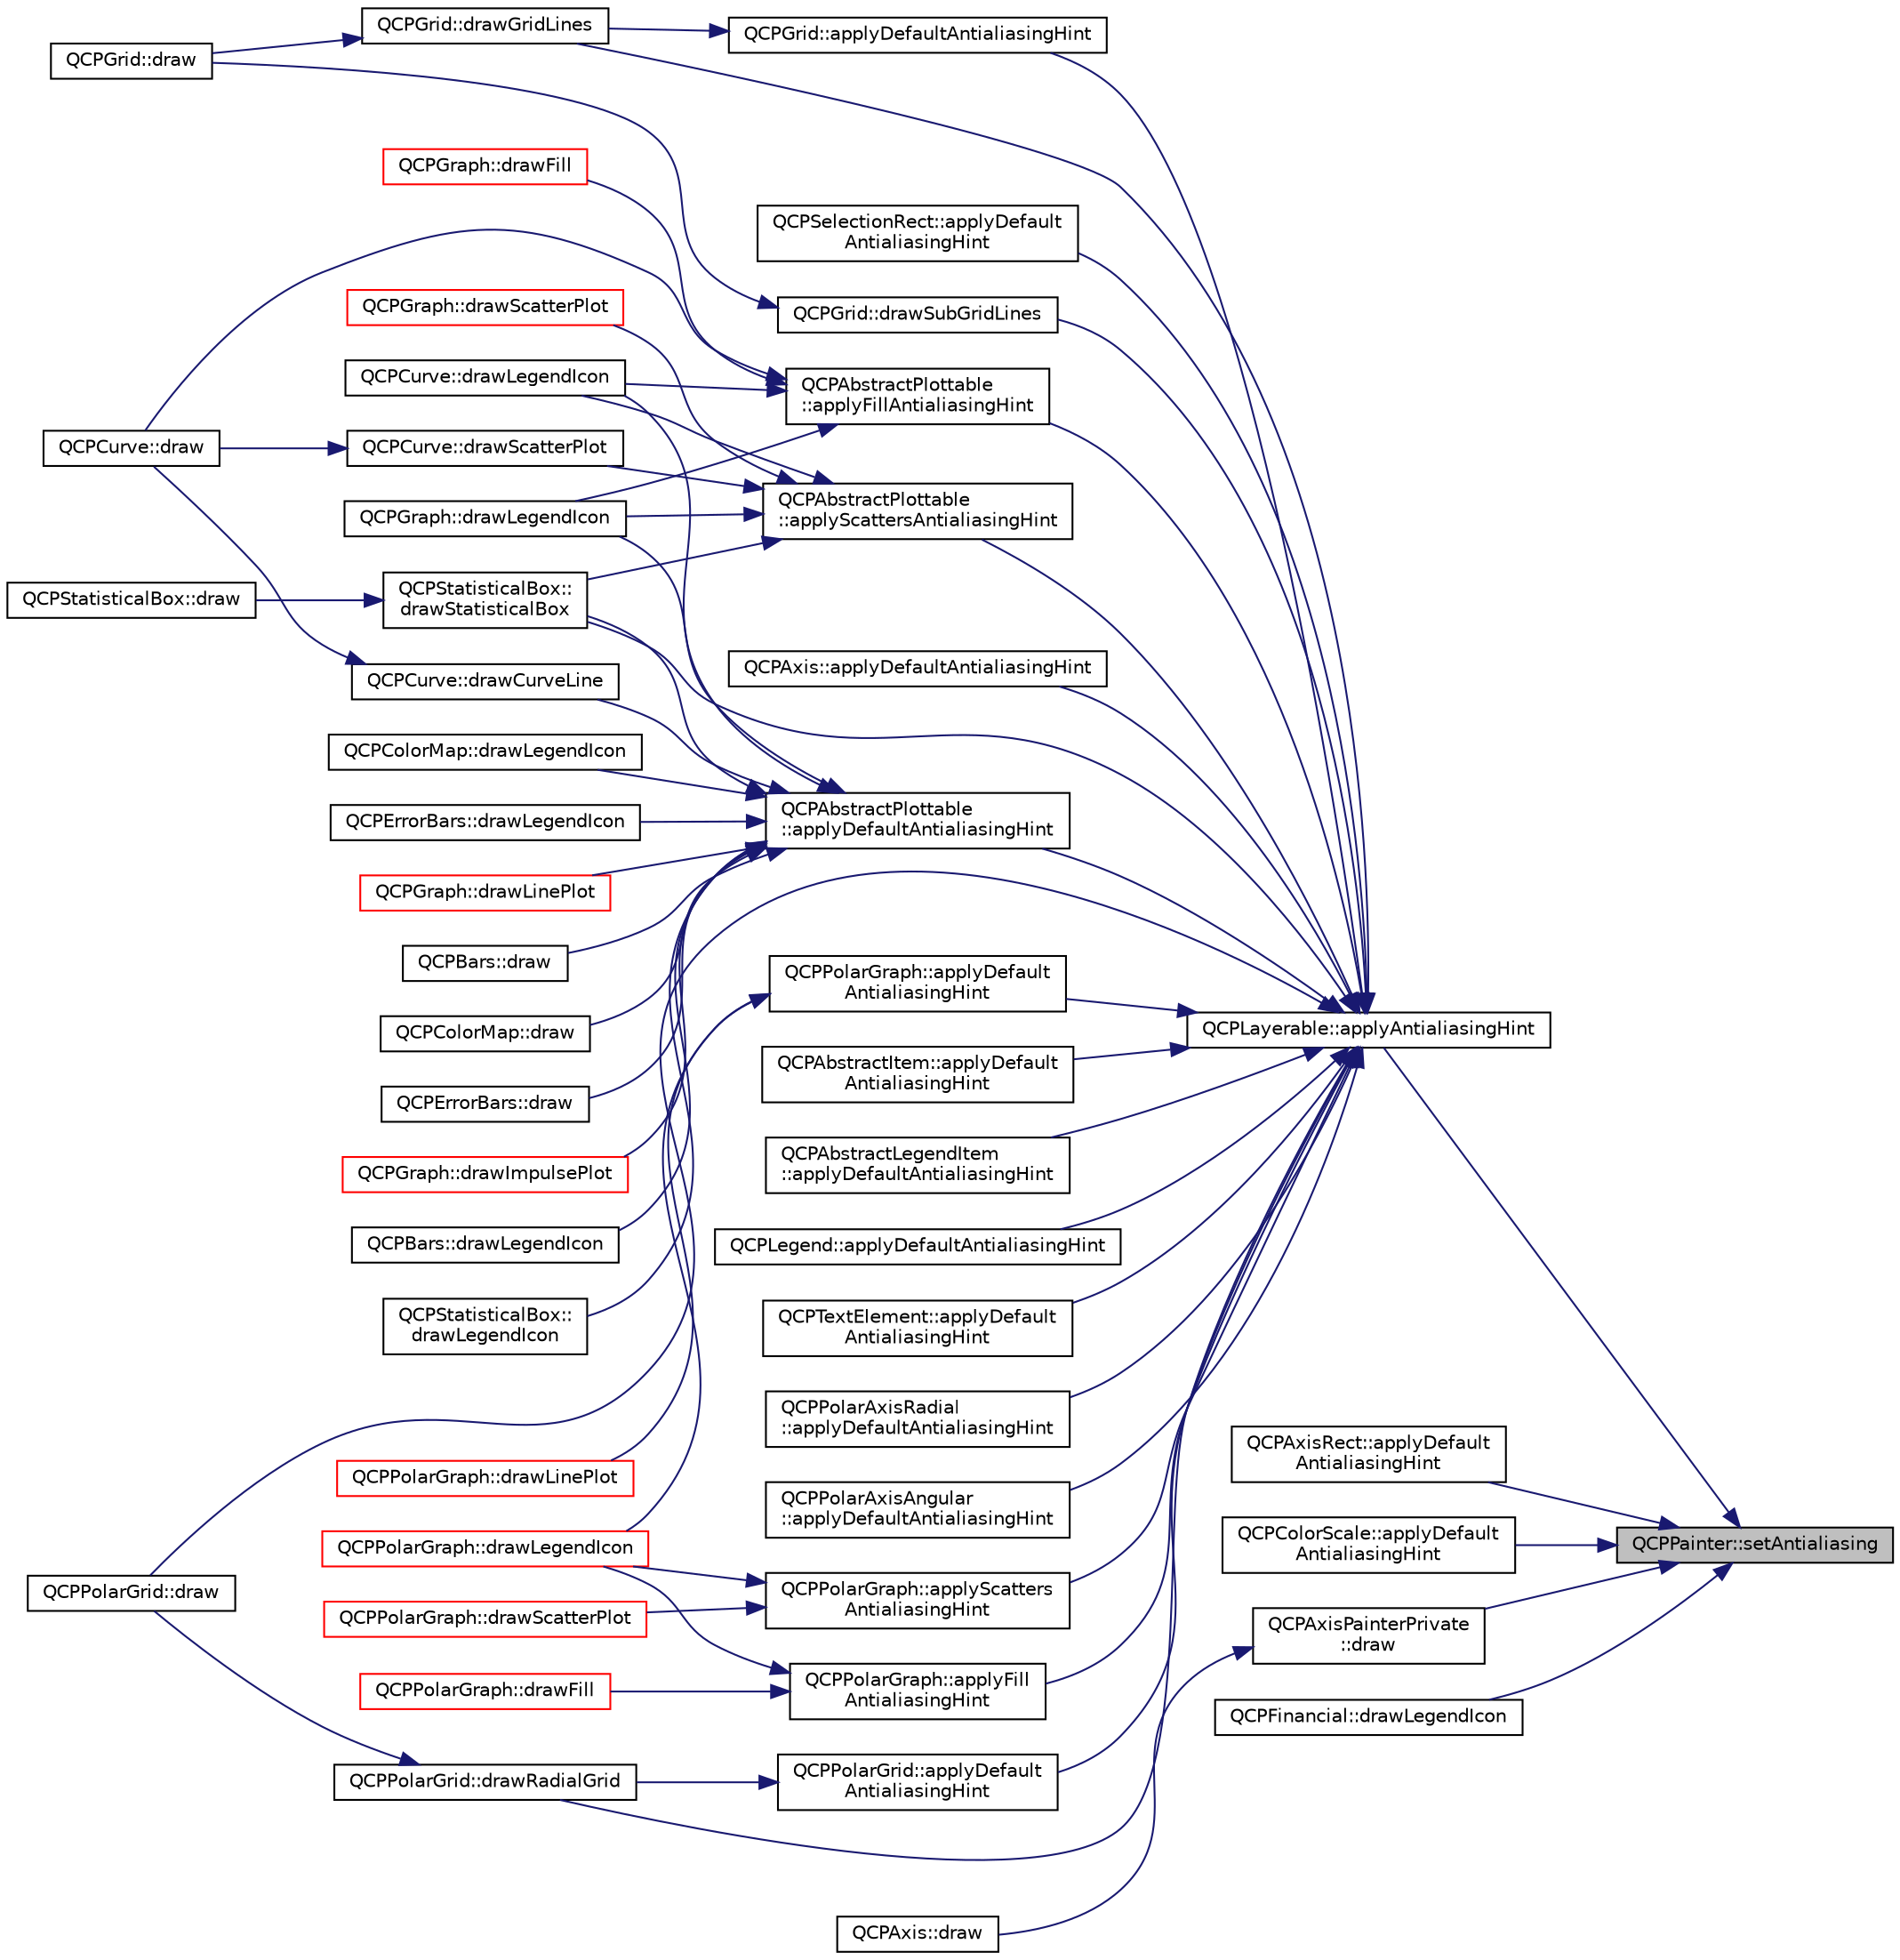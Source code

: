 digraph "QCPPainter::setAntialiasing"
{
 // LATEX_PDF_SIZE
  edge [fontname="Helvetica",fontsize="10",labelfontname="Helvetica",labelfontsize="10"];
  node [fontname="Helvetica",fontsize="10",shape=record];
  rankdir="RL";
  Node1 [label="QCPPainter::setAntialiasing",height=0.2,width=0.4,color="black", fillcolor="grey75", style="filled", fontcolor="black",tooltip=" "];
  Node1 -> Node2 [dir="back",color="midnightblue",fontsize="10",style="solid",fontname="Helvetica"];
  Node2 [label="QCPLayerable::applyAntialiasingHint",height=0.2,width=0.4,color="black", fillcolor="white", style="filled",URL="$classQCPLayerable.html#acb663e375d2d36dc5c55021ee5a2119b",tooltip=" "];
  Node2 -> Node3 [dir="back",color="midnightblue",fontsize="10",style="solid",fontname="Helvetica"];
  Node3 [label="QCPSelectionRect::applyDefault\lAntialiasingHint",height=0.2,width=0.4,color="black", fillcolor="white", style="filled",URL="$classQCPSelectionRect.html#aa854697618e16037ba9c73056abfb9bf",tooltip=" "];
  Node2 -> Node4 [dir="back",color="midnightblue",fontsize="10",style="solid",fontname="Helvetica"];
  Node4 [label="QCPGrid::applyDefaultAntialiasingHint",height=0.2,width=0.4,color="black", fillcolor="white", style="filled",URL="$classQCPGrid.html#a64fa48e16b4629f5df2a5029ab6e761c",tooltip=" "];
  Node4 -> Node5 [dir="back",color="midnightblue",fontsize="10",style="solid",fontname="Helvetica"];
  Node5 [label="QCPGrid::drawGridLines",height=0.2,width=0.4,color="black", fillcolor="white", style="filled",URL="$classQCPGrid.html#aee4e95d54acabbe298d6dda0dd86c0a4",tooltip=" "];
  Node5 -> Node6 [dir="back",color="midnightblue",fontsize="10",style="solid",fontname="Helvetica"];
  Node6 [label="QCPGrid::draw",height=0.2,width=0.4,color="black", fillcolor="white", style="filled",URL="$classQCPGrid.html#aad9a312d998e2d170956334d4cb80be2",tooltip=" "];
  Node2 -> Node7 [dir="back",color="midnightblue",fontsize="10",style="solid",fontname="Helvetica"];
  Node7 [label="QCPAxis::applyDefaultAntialiasingHint",height=0.2,width=0.4,color="black", fillcolor="white", style="filled",URL="$classQCPAxis.html#adbaeffcdc2707f2bd5dc1bbd11236770",tooltip=" "];
  Node2 -> Node8 [dir="back",color="midnightblue",fontsize="10",style="solid",fontname="Helvetica"];
  Node8 [label="QCPAbstractPlottable\l::applyDefaultAntialiasingHint",height=0.2,width=0.4,color="black", fillcolor="white", style="filled",URL="$classQCPAbstractPlottable.html#ac032077fb0db93d6faa3273d02363398",tooltip=" "];
  Node8 -> Node9 [dir="back",color="midnightblue",fontsize="10",style="solid",fontname="Helvetica"];
  Node9 [label="QCPBars::draw",height=0.2,width=0.4,color="black", fillcolor="white", style="filled",URL="$classQCPBars.html#aa267c20650d55084c3f47cb2f8fac9dc",tooltip=" "];
  Node8 -> Node10 [dir="back",color="midnightblue",fontsize="10",style="solid",fontname="Helvetica"];
  Node10 [label="QCPColorMap::draw",height=0.2,width=0.4,color="black", fillcolor="white", style="filled",URL="$classQCPColorMap.html#a6b628014d2939368935efd0a788648c8",tooltip=" "];
  Node8 -> Node11 [dir="back",color="midnightblue",fontsize="10",style="solid",fontname="Helvetica"];
  Node11 [label="QCPErrorBars::draw",height=0.2,width=0.4,color="black", fillcolor="white", style="filled",URL="$classQCPErrorBars.html#a801e85931372abf2a1034bfb2eac5cd2",tooltip=" "];
  Node8 -> Node12 [dir="back",color="midnightblue",fontsize="10",style="solid",fontname="Helvetica"];
  Node12 [label="QCPCurve::drawCurveLine",height=0.2,width=0.4,color="black", fillcolor="white", style="filled",URL="$classQCPCurve.html#aa4d7415f7c69eb7820263941f7d88e2c",tooltip=" "];
  Node12 -> Node13 [dir="back",color="midnightblue",fontsize="10",style="solid",fontname="Helvetica"];
  Node13 [label="QCPCurve::draw",height=0.2,width=0.4,color="black", fillcolor="white", style="filled",URL="$classQCPCurve.html#ac199d41d23865cd68bd7b598308a4433",tooltip=" "];
  Node8 -> Node14 [dir="back",color="midnightblue",fontsize="10",style="solid",fontname="Helvetica"];
  Node14 [label="QCPGraph::drawImpulsePlot",height=0.2,width=0.4,color="red", fillcolor="white", style="filled",URL="$classQCPGraph.html#a217ef6bf6c5689eb1dcbe02187d2cc61",tooltip=" "];
  Node8 -> Node16 [dir="back",color="midnightblue",fontsize="10",style="solid",fontname="Helvetica"];
  Node16 [label="QCPGraph::drawLegendIcon",height=0.2,width=0.4,color="black", fillcolor="white", style="filled",URL="$classQCPGraph.html#a6efbab06c400bdb15e28b2d0a4ecc18a",tooltip=" "];
  Node8 -> Node17 [dir="back",color="midnightblue",fontsize="10",style="solid",fontname="Helvetica"];
  Node17 [label="QCPCurve::drawLegendIcon",height=0.2,width=0.4,color="black", fillcolor="white", style="filled",URL="$classQCPCurve.html#aac6e94afbce4002d2cd7793250154e84",tooltip=" "];
  Node8 -> Node18 [dir="back",color="midnightblue",fontsize="10",style="solid",fontname="Helvetica"];
  Node18 [label="QCPBars::drawLegendIcon",height=0.2,width=0.4,color="black", fillcolor="white", style="filled",URL="$classQCPBars.html#aee7c3e1763fd6b504c45baa8775be7b7",tooltip=" "];
  Node8 -> Node19 [dir="back",color="midnightblue",fontsize="10",style="solid",fontname="Helvetica"];
  Node19 [label="QCPStatisticalBox::\ldrawLegendIcon",height=0.2,width=0.4,color="black", fillcolor="white", style="filled",URL="$classQCPStatisticalBox.html#ad286c63a79c21d5231a4b6c6fdbb914f",tooltip=" "];
  Node8 -> Node20 [dir="back",color="midnightblue",fontsize="10",style="solid",fontname="Helvetica"];
  Node20 [label="QCPColorMap::drawLegendIcon",height=0.2,width=0.4,color="black", fillcolor="white", style="filled",URL="$classQCPColorMap.html#adeaa5e262a03b7f021bd1aa6f1e60ce9",tooltip=" "];
  Node8 -> Node21 [dir="back",color="midnightblue",fontsize="10",style="solid",fontname="Helvetica"];
  Node21 [label="QCPErrorBars::drawLegendIcon",height=0.2,width=0.4,color="black", fillcolor="white", style="filled",URL="$classQCPErrorBars.html#a20f5d292e66103f26bca00b11ce417b4",tooltip=" "];
  Node8 -> Node22 [dir="back",color="midnightblue",fontsize="10",style="solid",fontname="Helvetica"];
  Node22 [label="QCPGraph::drawLinePlot",height=0.2,width=0.4,color="red", fillcolor="white", style="filled",URL="$classQCPGraph.html#a4c3edacb2a11064bf2e16b322156aeda",tooltip=" "];
  Node8 -> Node23 [dir="back",color="midnightblue",fontsize="10",style="solid",fontname="Helvetica"];
  Node23 [label="QCPStatisticalBox::\ldrawStatisticalBox",height=0.2,width=0.4,color="black", fillcolor="white", style="filled",URL="$classQCPStatisticalBox.html#a02dc6b561be8203d460d7263da74b8a9",tooltip=" "];
  Node23 -> Node24 [dir="back",color="midnightblue",fontsize="10",style="solid",fontname="Helvetica"];
  Node24 [label="QCPStatisticalBox::draw",height=0.2,width=0.4,color="black", fillcolor="white", style="filled",URL="$classQCPStatisticalBox.html#afcff35fa79728cfe10e80e0702014fea",tooltip=" "];
  Node2 -> Node25 [dir="back",color="midnightblue",fontsize="10",style="solid",fontname="Helvetica"];
  Node25 [label="QCPAbstractItem::applyDefault\lAntialiasingHint",height=0.2,width=0.4,color="black", fillcolor="white", style="filled",URL="$classQCPAbstractItem.html#a5579ce9ec7cad202499886b042448b10",tooltip=" "];
  Node2 -> Node26 [dir="back",color="midnightblue",fontsize="10",style="solid",fontname="Helvetica"];
  Node26 [label="QCPAbstractLegendItem\l::applyDefaultAntialiasingHint",height=0.2,width=0.4,color="black", fillcolor="white", style="filled",URL="$classQCPAbstractLegendItem.html#a6bfbcb9ace779f4f6fe22241c32a67c9",tooltip=" "];
  Node2 -> Node27 [dir="back",color="midnightblue",fontsize="10",style="solid",fontname="Helvetica"];
  Node27 [label="QCPLegend::applyDefaultAntialiasingHint",height=0.2,width=0.4,color="black", fillcolor="white", style="filled",URL="$classQCPLegend.html#a817f75c234f82a2e26643dc0de742095",tooltip=" "];
  Node2 -> Node28 [dir="back",color="midnightblue",fontsize="10",style="solid",fontname="Helvetica"];
  Node28 [label="QCPTextElement::applyDefault\lAntialiasingHint",height=0.2,width=0.4,color="black", fillcolor="white", style="filled",URL="$classQCPTextElement.html#a91f2e4b4a639d9079e89a0030c7ed352",tooltip=" "];
  Node2 -> Node29 [dir="back",color="midnightblue",fontsize="10",style="solid",fontname="Helvetica"];
  Node29 [label="QCPPolarAxisRadial\l::applyDefaultAntialiasingHint",height=0.2,width=0.4,color="black", fillcolor="white", style="filled",URL="$classQCPPolarAxisRadial.html#a0e715101c09a44d099f48363553213ff",tooltip=" "];
  Node2 -> Node30 [dir="back",color="midnightblue",fontsize="10",style="solid",fontname="Helvetica"];
  Node30 [label="QCPPolarAxisAngular\l::applyDefaultAntialiasingHint",height=0.2,width=0.4,color="black", fillcolor="white", style="filled",URL="$classQCPPolarAxisAngular.html#ae29231b68e311a3004a310b65b14ba5a",tooltip=" "];
  Node2 -> Node31 [dir="back",color="midnightblue",fontsize="10",style="solid",fontname="Helvetica"];
  Node31 [label="QCPPolarGrid::applyDefault\lAntialiasingHint",height=0.2,width=0.4,color="black", fillcolor="white", style="filled",URL="$classQCPPolarGrid.html#ac3ec084d6db6c8a27b94f91b57a8ea32",tooltip=" "];
  Node31 -> Node32 [dir="back",color="midnightblue",fontsize="10",style="solid",fontname="Helvetica"];
  Node32 [label="QCPPolarGrid::drawRadialGrid",height=0.2,width=0.4,color="black", fillcolor="white", style="filled",URL="$classQCPPolarGrid.html#aabbd4c9003803dd30f42b4eec8e83346",tooltip=" "];
  Node32 -> Node33 [dir="back",color="midnightblue",fontsize="10",style="solid",fontname="Helvetica"];
  Node33 [label="QCPPolarGrid::draw",height=0.2,width=0.4,color="black", fillcolor="white", style="filled",URL="$classQCPPolarGrid.html#af62b863506a570afdb83e9433b91aee8",tooltip=" "];
  Node2 -> Node34 [dir="back",color="midnightblue",fontsize="10",style="solid",fontname="Helvetica"];
  Node34 [label="QCPPolarGraph::applyDefault\lAntialiasingHint",height=0.2,width=0.4,color="black", fillcolor="white", style="filled",URL="$classQCPPolarGraph.html#acc25e8bb9c15d27efdf1d9071bb1e74d",tooltip=" "];
  Node34 -> Node35 [dir="back",color="midnightblue",fontsize="10",style="solid",fontname="Helvetica"];
  Node35 [label="QCPPolarGraph::drawLegendIcon",height=0.2,width=0.4,color="red", fillcolor="white", style="filled",URL="$classQCPPolarGraph.html#a59fc02419f54a53225d51e81dd8bc24d",tooltip=" "];
  Node34 -> Node37 [dir="back",color="midnightblue",fontsize="10",style="solid",fontname="Helvetica"];
  Node37 [label="QCPPolarGraph::drawLinePlot",height=0.2,width=0.4,color="red", fillcolor="white", style="filled",URL="$classQCPPolarGraph.html#ad9f607151debb2978b4883743c83a2a8",tooltip=" "];
  Node2 -> Node39 [dir="back",color="midnightblue",fontsize="10",style="solid",fontname="Helvetica"];
  Node39 [label="QCPAbstractPlottable\l::applyFillAntialiasingHint",height=0.2,width=0.4,color="black", fillcolor="white", style="filled",URL="$classQCPAbstractPlottable.html#a8d06a59ea23324cce6330ebf2262c0ed",tooltip=" "];
  Node39 -> Node13 [dir="back",color="midnightblue",fontsize="10",style="solid",fontname="Helvetica"];
  Node39 -> Node40 [dir="back",color="midnightblue",fontsize="10",style="solid",fontname="Helvetica"];
  Node40 [label="QCPGraph::drawFill",height=0.2,width=0.4,color="red", fillcolor="white", style="filled",URL="$classQCPGraph.html#a67c5ea573f604efd8bf121a0b7a380d1",tooltip=" "];
  Node39 -> Node16 [dir="back",color="midnightblue",fontsize="10",style="solid",fontname="Helvetica"];
  Node39 -> Node17 [dir="back",color="midnightblue",fontsize="10",style="solid",fontname="Helvetica"];
  Node2 -> Node41 [dir="back",color="midnightblue",fontsize="10",style="solid",fontname="Helvetica"];
  Node41 [label="QCPPolarGraph::applyFill\lAntialiasingHint",height=0.2,width=0.4,color="black", fillcolor="white", style="filled",URL="$classQCPPolarGraph.html#a25f6da1b827ccbe8c94c7f77ed12ee01",tooltip=" "];
  Node41 -> Node42 [dir="back",color="midnightblue",fontsize="10",style="solid",fontname="Helvetica"];
  Node42 [label="QCPPolarGraph::drawFill",height=0.2,width=0.4,color="red", fillcolor="white", style="filled",URL="$classQCPPolarGraph.html#a31a42c1816fb6896db565018c2443f74",tooltip=" "];
  Node41 -> Node35 [dir="back",color="midnightblue",fontsize="10",style="solid",fontname="Helvetica"];
  Node2 -> Node43 [dir="back",color="midnightblue",fontsize="10",style="solid",fontname="Helvetica"];
  Node43 [label="QCPAbstractPlottable\l::applyScattersAntialiasingHint",height=0.2,width=0.4,color="black", fillcolor="white", style="filled",URL="$classQCPAbstractPlottable.html#ac95f26b15a1e5d9c7bd2c0a46d760fc9",tooltip=" "];
  Node43 -> Node16 [dir="back",color="midnightblue",fontsize="10",style="solid",fontname="Helvetica"];
  Node43 -> Node17 [dir="back",color="midnightblue",fontsize="10",style="solid",fontname="Helvetica"];
  Node43 -> Node44 [dir="back",color="midnightblue",fontsize="10",style="solid",fontname="Helvetica"];
  Node44 [label="QCPGraph::drawScatterPlot",height=0.2,width=0.4,color="red", fillcolor="white", style="filled",URL="$classQCPGraph.html#abeb0bbe81026c024bf3d508d13cf5e0e",tooltip=" "];
  Node43 -> Node45 [dir="back",color="midnightblue",fontsize="10",style="solid",fontname="Helvetica"];
  Node45 [label="QCPCurve::drawScatterPlot",height=0.2,width=0.4,color="black", fillcolor="white", style="filled",URL="$classQCPCurve.html#a0bea811373c5ee8c67c9c2b4d74ad866",tooltip=" "];
  Node45 -> Node13 [dir="back",color="midnightblue",fontsize="10",style="solid",fontname="Helvetica"];
  Node43 -> Node23 [dir="back",color="midnightblue",fontsize="10",style="solid",fontname="Helvetica"];
  Node2 -> Node46 [dir="back",color="midnightblue",fontsize="10",style="solid",fontname="Helvetica"];
  Node46 [label="QCPPolarGraph::applyScatters\lAntialiasingHint",height=0.2,width=0.4,color="black", fillcolor="white", style="filled",URL="$classQCPPolarGraph.html#a7c1a02b4517ce13b64f580784dc9053e",tooltip=" "];
  Node46 -> Node35 [dir="back",color="midnightblue",fontsize="10",style="solid",fontname="Helvetica"];
  Node46 -> Node47 [dir="back",color="midnightblue",fontsize="10",style="solid",fontname="Helvetica"];
  Node47 [label="QCPPolarGraph::drawScatterPlot",height=0.2,width=0.4,color="red", fillcolor="white", style="filled",URL="$classQCPPolarGraph.html#a4c02b5c9d9ae8cc3e01dffc880d3926d",tooltip=" "];
  Node2 -> Node33 [dir="back",color="midnightblue",fontsize="10",style="solid",fontname="Helvetica"];
  Node2 -> Node5 [dir="back",color="midnightblue",fontsize="10",style="solid",fontname="Helvetica"];
  Node2 -> Node32 [dir="back",color="midnightblue",fontsize="10",style="solid",fontname="Helvetica"];
  Node2 -> Node23 [dir="back",color="midnightblue",fontsize="10",style="solid",fontname="Helvetica"];
  Node2 -> Node48 [dir="back",color="midnightblue",fontsize="10",style="solid",fontname="Helvetica"];
  Node48 [label="QCPGrid::drawSubGridLines",height=0.2,width=0.4,color="black", fillcolor="white", style="filled",URL="$classQCPGrid.html#a751ce8aef815bcc9193432a30c8b6b6e",tooltip=" "];
  Node48 -> Node6 [dir="back",color="midnightblue",fontsize="10",style="solid",fontname="Helvetica"];
  Node1 -> Node49 [dir="back",color="midnightblue",fontsize="10",style="solid",fontname="Helvetica"];
  Node49 [label="QCPAxisRect::applyDefault\lAntialiasingHint",height=0.2,width=0.4,color="black", fillcolor="white", style="filled",URL="$classQCPAxisRect.html#a4a318008e2b7f881a14c3d97186b31f9",tooltip=" "];
  Node1 -> Node50 [dir="back",color="midnightblue",fontsize="10",style="solid",fontname="Helvetica"];
  Node50 [label="QCPColorScale::applyDefault\lAntialiasingHint",height=0.2,width=0.4,color="black", fillcolor="white", style="filled",URL="$classQCPColorScale.html#af1b24d24a70f25b65d29f09e413390a8",tooltip=" "];
  Node1 -> Node51 [dir="back",color="midnightblue",fontsize="10",style="solid",fontname="Helvetica"];
  Node51 [label="QCPAxisPainterPrivate\l::draw",height=0.2,width=0.4,color="black", fillcolor="white", style="filled",URL="$classQCPAxisPainterPrivate.html#a0207a99bdf9c4f70af20928898ddc2fc",tooltip=" "];
  Node51 -> Node52 [dir="back",color="midnightblue",fontsize="10",style="solid",fontname="Helvetica"];
  Node52 [label="QCPAxis::draw",height=0.2,width=0.4,color="black", fillcolor="white", style="filled",URL="$classQCPAxis.html#ac15ebb4225ca5212d8e5fffae481bc9b",tooltip=" "];
  Node1 -> Node53 [dir="back",color="midnightblue",fontsize="10",style="solid",fontname="Helvetica"];
  Node53 [label="QCPFinancial::drawLegendIcon",height=0.2,width=0.4,color="black", fillcolor="white", style="filled",URL="$classQCPFinancial.html#a53f6ef2cddb650993f04c66e39a04942",tooltip=" "];
}
